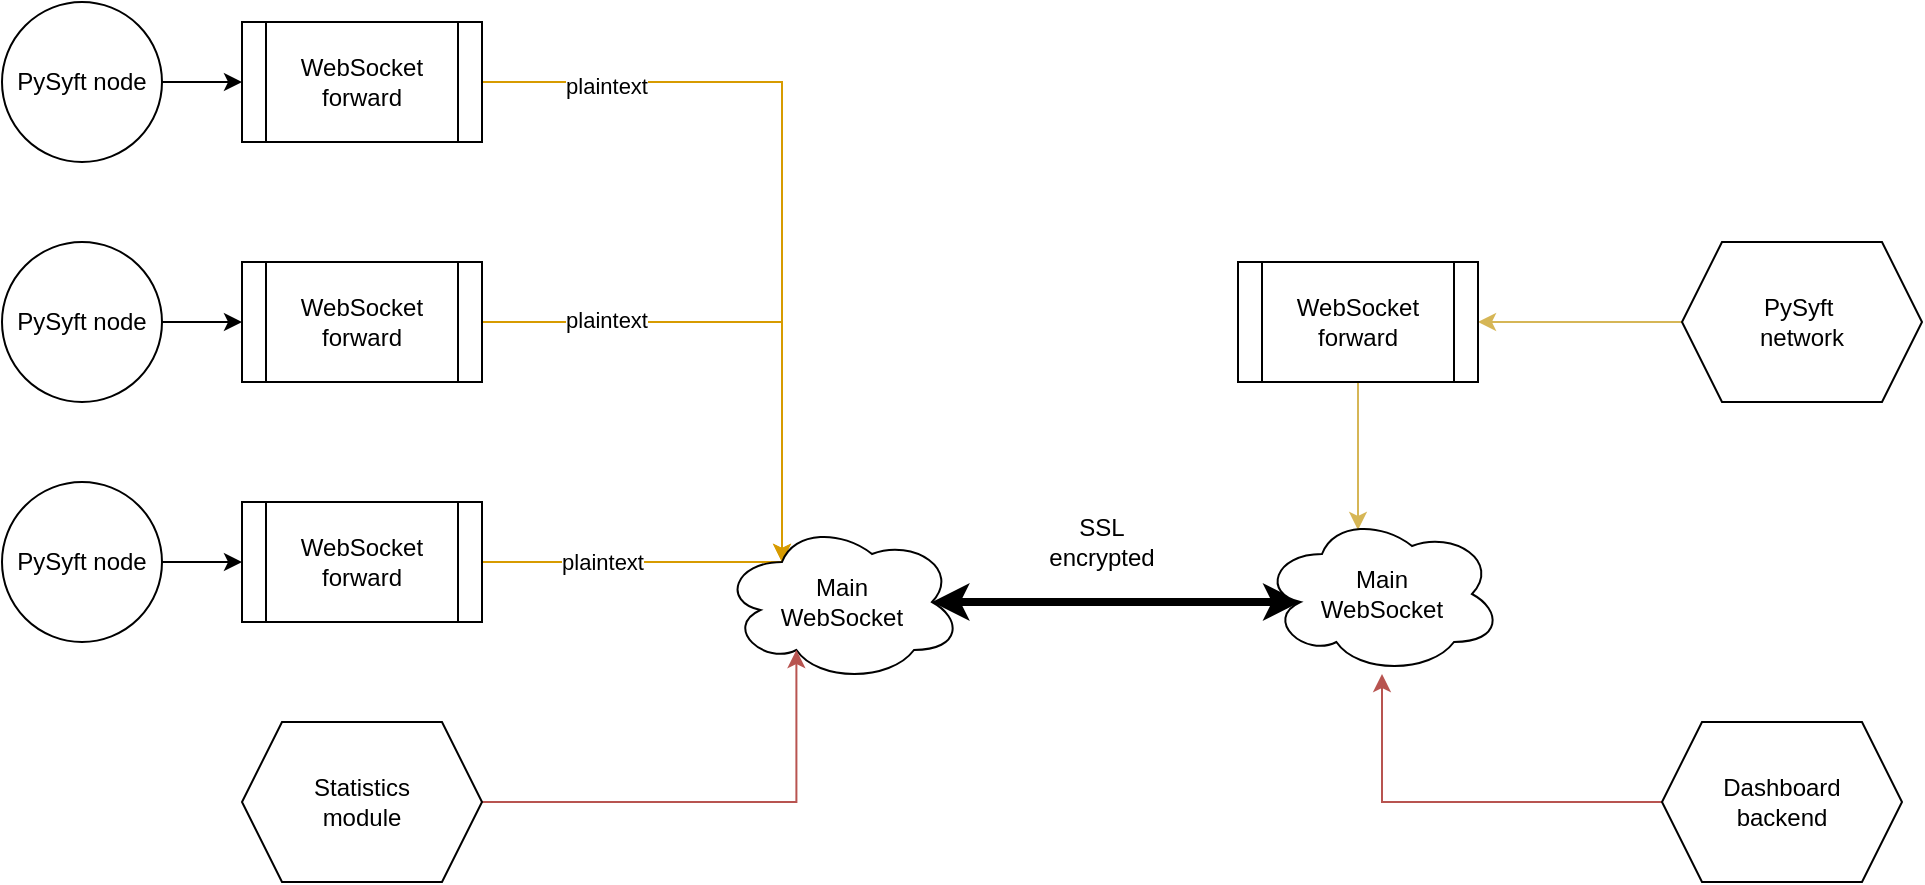 <mxfile version="13.8.7" type="github">
  <diagram id="T5H_3VyD0Q95AF5PfXNq" name="Page-1">
    <mxGraphModel dx="980" dy="701" grid="1" gridSize="10" guides="1" tooltips="1" connect="1" arrows="1" fold="1" page="1" pageScale="1" pageWidth="850" pageHeight="1400" math="0" shadow="0">
      <root>
        <mxCell id="0" />
        <mxCell id="1" parent="0" />
        <mxCell id="V1wIChjYlS4gTkBvIGiZ-18" style="edgeStyle=orthogonalEdgeStyle;rounded=0;orthogonalLoop=1;jettySize=auto;html=1;exitX=1;exitY=0.5;exitDx=0;exitDy=0;endArrow=classic;endFill=1;" edge="1" parent="1" source="V1wIChjYlS4gTkBvIGiZ-1" target="V1wIChjYlS4gTkBvIGiZ-4">
          <mxGeometry relative="1" as="geometry" />
        </mxCell>
        <mxCell id="V1wIChjYlS4gTkBvIGiZ-1" value="PySyft node" style="ellipse;whiteSpace=wrap;html=1;aspect=fixed;" vertex="1" parent="1">
          <mxGeometry x="80" y="160" width="80" height="80" as="geometry" />
        </mxCell>
        <mxCell id="V1wIChjYlS4gTkBvIGiZ-19" style="edgeStyle=orthogonalEdgeStyle;rounded=0;orthogonalLoop=1;jettySize=auto;html=1;exitX=1;exitY=0.5;exitDx=0;exitDy=0;endArrow=classic;endFill=1;" edge="1" parent="1" source="V1wIChjYlS4gTkBvIGiZ-2" target="V1wIChjYlS4gTkBvIGiZ-6">
          <mxGeometry relative="1" as="geometry" />
        </mxCell>
        <mxCell id="V1wIChjYlS4gTkBvIGiZ-2" value="PySyft node" style="ellipse;whiteSpace=wrap;html=1;aspect=fixed;" vertex="1" parent="1">
          <mxGeometry x="80" y="280" width="80" height="80" as="geometry" />
        </mxCell>
        <mxCell id="V1wIChjYlS4gTkBvIGiZ-20" style="edgeStyle=orthogonalEdgeStyle;rounded=0;orthogonalLoop=1;jettySize=auto;html=1;exitX=1;exitY=0.5;exitDx=0;exitDy=0;endArrow=classic;endFill=1;" edge="1" parent="1" source="V1wIChjYlS4gTkBvIGiZ-3" target="V1wIChjYlS4gTkBvIGiZ-7">
          <mxGeometry relative="1" as="geometry" />
        </mxCell>
        <mxCell id="V1wIChjYlS4gTkBvIGiZ-3" value="PySyft node" style="ellipse;whiteSpace=wrap;html=1;aspect=fixed;" vertex="1" parent="1">
          <mxGeometry x="80" y="400" width="80" height="80" as="geometry" />
        </mxCell>
        <mxCell id="V1wIChjYlS4gTkBvIGiZ-14" style="edgeStyle=orthogonalEdgeStyle;rounded=0;orthogonalLoop=1;jettySize=auto;html=1;exitX=1;exitY=0.5;exitDx=0;exitDy=0;entryX=0.25;entryY=0.25;entryDx=0;entryDy=0;entryPerimeter=0;fillColor=#ffe6cc;strokeColor=#d79b00;" edge="1" parent="1" source="V1wIChjYlS4gTkBvIGiZ-4" target="V1wIChjYlS4gTkBvIGiZ-11">
          <mxGeometry relative="1" as="geometry" />
        </mxCell>
        <mxCell id="V1wIChjYlS4gTkBvIGiZ-21" value="plaintext" style="edgeLabel;html=1;align=center;verticalAlign=middle;resizable=0;points=[];" vertex="1" connectable="0" parent="V1wIChjYlS4gTkBvIGiZ-14">
          <mxGeometry x="-0.685" y="-2" relative="1" as="geometry">
            <mxPoint as="offset" />
          </mxGeometry>
        </mxCell>
        <mxCell id="V1wIChjYlS4gTkBvIGiZ-4" value="WebSocket&lt;br&gt;forward" style="shape=process;whiteSpace=wrap;html=1;backgroundOutline=1;" vertex="1" parent="1">
          <mxGeometry x="200" y="170" width="120" height="60" as="geometry" />
        </mxCell>
        <mxCell id="V1wIChjYlS4gTkBvIGiZ-16" style="edgeStyle=orthogonalEdgeStyle;rounded=0;orthogonalLoop=1;jettySize=auto;html=1;exitX=1;exitY=0.5;exitDx=0;exitDy=0;entryX=0.25;entryY=0.25;entryDx=0;entryDy=0;entryPerimeter=0;fillColor=#ffe6cc;strokeColor=#d79b00;" edge="1" parent="1" source="V1wIChjYlS4gTkBvIGiZ-6" target="V1wIChjYlS4gTkBvIGiZ-11">
          <mxGeometry relative="1" as="geometry" />
        </mxCell>
        <mxCell id="V1wIChjYlS4gTkBvIGiZ-22" value="plaintext" style="edgeLabel;html=1;align=center;verticalAlign=middle;resizable=0;points=[];" vertex="1" connectable="0" parent="V1wIChjYlS4gTkBvIGiZ-16">
          <mxGeometry x="-0.545" y="1" relative="1" as="geometry">
            <mxPoint as="offset" />
          </mxGeometry>
        </mxCell>
        <mxCell id="V1wIChjYlS4gTkBvIGiZ-6" value="WebSocket&lt;br&gt;forward" style="shape=process;whiteSpace=wrap;html=1;backgroundOutline=1;" vertex="1" parent="1">
          <mxGeometry x="200" y="290" width="120" height="60" as="geometry" />
        </mxCell>
        <mxCell id="V1wIChjYlS4gTkBvIGiZ-15" style="edgeStyle=orthogonalEdgeStyle;rounded=0;orthogonalLoop=1;jettySize=auto;html=1;exitX=1;exitY=0.5;exitDx=0;exitDy=0;entryX=0.25;entryY=0.25;entryDx=0;entryDy=0;entryPerimeter=0;endArrow=none;endFill=0;fillColor=#ffe6cc;strokeColor=#d79b00;" edge="1" parent="1" source="V1wIChjYlS4gTkBvIGiZ-7" target="V1wIChjYlS4gTkBvIGiZ-11">
          <mxGeometry relative="1" as="geometry">
            <mxPoint x="470" y="410" as="targetPoint" />
          </mxGeometry>
        </mxCell>
        <mxCell id="V1wIChjYlS4gTkBvIGiZ-24" value="plaintext" style="edgeLabel;html=1;align=center;verticalAlign=middle;resizable=0;points=[];" vertex="1" connectable="0" parent="V1wIChjYlS4gTkBvIGiZ-15">
          <mxGeometry x="-0.2" relative="1" as="geometry">
            <mxPoint as="offset" />
          </mxGeometry>
        </mxCell>
        <mxCell id="V1wIChjYlS4gTkBvIGiZ-7" value="WebSocket&lt;br&gt;forward" style="shape=process;whiteSpace=wrap;html=1;backgroundOutline=1;" vertex="1" parent="1">
          <mxGeometry x="200" y="410" width="120" height="60" as="geometry" />
        </mxCell>
        <mxCell id="V1wIChjYlS4gTkBvIGiZ-27" style="edgeStyle=orthogonalEdgeStyle;rounded=0;orthogonalLoop=1;jettySize=auto;html=1;exitX=0;exitY=0.5;exitDx=0;exitDy=0;endArrow=classic;endFill=1;fillColor=#fff2cc;strokeColor=#d6b656;" edge="1" parent="1" source="V1wIChjYlS4gTkBvIGiZ-8" target="V1wIChjYlS4gTkBvIGiZ-9">
          <mxGeometry relative="1" as="geometry" />
        </mxCell>
        <mxCell id="V1wIChjYlS4gTkBvIGiZ-8" value="PySyft&amp;nbsp;&lt;br&gt;network" style="shape=hexagon;perimeter=hexagonPerimeter2;whiteSpace=wrap;html=1;fixedSize=1;" vertex="1" parent="1">
          <mxGeometry x="920" y="280" width="120" height="80" as="geometry" />
        </mxCell>
        <mxCell id="V1wIChjYlS4gTkBvIGiZ-26" style="edgeStyle=orthogonalEdgeStyle;rounded=0;orthogonalLoop=1;jettySize=auto;html=1;exitX=0.5;exitY=1;exitDx=0;exitDy=0;entryX=0.4;entryY=0.1;entryDx=0;entryDy=0;entryPerimeter=0;endArrow=classic;endFill=1;fillColor=#fff2cc;strokeColor=#d6b656;" edge="1" parent="1" source="V1wIChjYlS4gTkBvIGiZ-9" target="V1wIChjYlS4gTkBvIGiZ-25">
          <mxGeometry relative="1" as="geometry" />
        </mxCell>
        <mxCell id="V1wIChjYlS4gTkBvIGiZ-9" value="WebSocket&lt;br&gt;forward" style="shape=process;whiteSpace=wrap;html=1;backgroundOutline=1;" vertex="1" parent="1">
          <mxGeometry x="698" y="290" width="120" height="60" as="geometry" />
        </mxCell>
        <mxCell id="V1wIChjYlS4gTkBvIGiZ-11" value="Main&lt;br&gt;WebSocket" style="ellipse;shape=cloud;whiteSpace=wrap;html=1;" vertex="1" parent="1">
          <mxGeometry x="440" y="420" width="120" height="80" as="geometry" />
        </mxCell>
        <mxCell id="V1wIChjYlS4gTkBvIGiZ-17" style="edgeStyle=orthogonalEdgeStyle;rounded=0;orthogonalLoop=1;jettySize=auto;html=1;exitX=1;exitY=0.5;exitDx=0;exitDy=0;entryX=0.31;entryY=0.8;entryDx=0;entryDy=0;entryPerimeter=0;fillColor=#f8cecc;strokeColor=#b85450;" edge="1" parent="1" source="V1wIChjYlS4gTkBvIGiZ-13" target="V1wIChjYlS4gTkBvIGiZ-11">
          <mxGeometry relative="1" as="geometry" />
        </mxCell>
        <mxCell id="V1wIChjYlS4gTkBvIGiZ-13" value="Statistics&lt;br&gt;module" style="shape=hexagon;perimeter=hexagonPerimeter2;whiteSpace=wrap;html=1;fixedSize=1;" vertex="1" parent="1">
          <mxGeometry x="200" y="520" width="120" height="80" as="geometry" />
        </mxCell>
        <mxCell id="V1wIChjYlS4gTkBvIGiZ-29" style="edgeStyle=orthogonalEdgeStyle;rounded=0;orthogonalLoop=1;jettySize=auto;html=1;exitX=0.16;exitY=0.55;exitDx=0;exitDy=0;exitPerimeter=0;entryX=0.875;entryY=0.5;entryDx=0;entryDy=0;entryPerimeter=0;endArrow=classic;endFill=1;startArrow=classic;startFill=1;strokeWidth=4;" edge="1" parent="1" source="V1wIChjYlS4gTkBvIGiZ-25" target="V1wIChjYlS4gTkBvIGiZ-11">
          <mxGeometry relative="1" as="geometry" />
        </mxCell>
        <mxCell id="V1wIChjYlS4gTkBvIGiZ-25" value="Main&lt;br&gt;WebSocket" style="ellipse;shape=cloud;whiteSpace=wrap;html=1;" vertex="1" parent="1">
          <mxGeometry x="710" y="416" width="120" height="80" as="geometry" />
        </mxCell>
        <mxCell id="V1wIChjYlS4gTkBvIGiZ-30" value="SSL encrypted" style="text;html=1;strokeColor=none;fillColor=none;align=center;verticalAlign=middle;whiteSpace=wrap;rounded=0;" vertex="1" parent="1">
          <mxGeometry x="610" y="420" width="40" height="20" as="geometry" />
        </mxCell>
        <mxCell id="V1wIChjYlS4gTkBvIGiZ-32" style="edgeStyle=orthogonalEdgeStyle;rounded=0;orthogonalLoop=1;jettySize=auto;html=1;exitX=0;exitY=0.5;exitDx=0;exitDy=0;startArrow=none;startFill=0;endArrow=classic;endFill=1;strokeWidth=1;fillColor=#f8cecc;strokeColor=#b85450;" edge="1" parent="1" source="V1wIChjYlS4gTkBvIGiZ-31" target="V1wIChjYlS4gTkBvIGiZ-25">
          <mxGeometry relative="1" as="geometry" />
        </mxCell>
        <mxCell id="V1wIChjYlS4gTkBvIGiZ-31" value="Dashboard&lt;br&gt;backend" style="shape=hexagon;perimeter=hexagonPerimeter2;whiteSpace=wrap;html=1;fixedSize=1;" vertex="1" parent="1">
          <mxGeometry x="910" y="520" width="120" height="80" as="geometry" />
        </mxCell>
      </root>
    </mxGraphModel>
  </diagram>
</mxfile>
